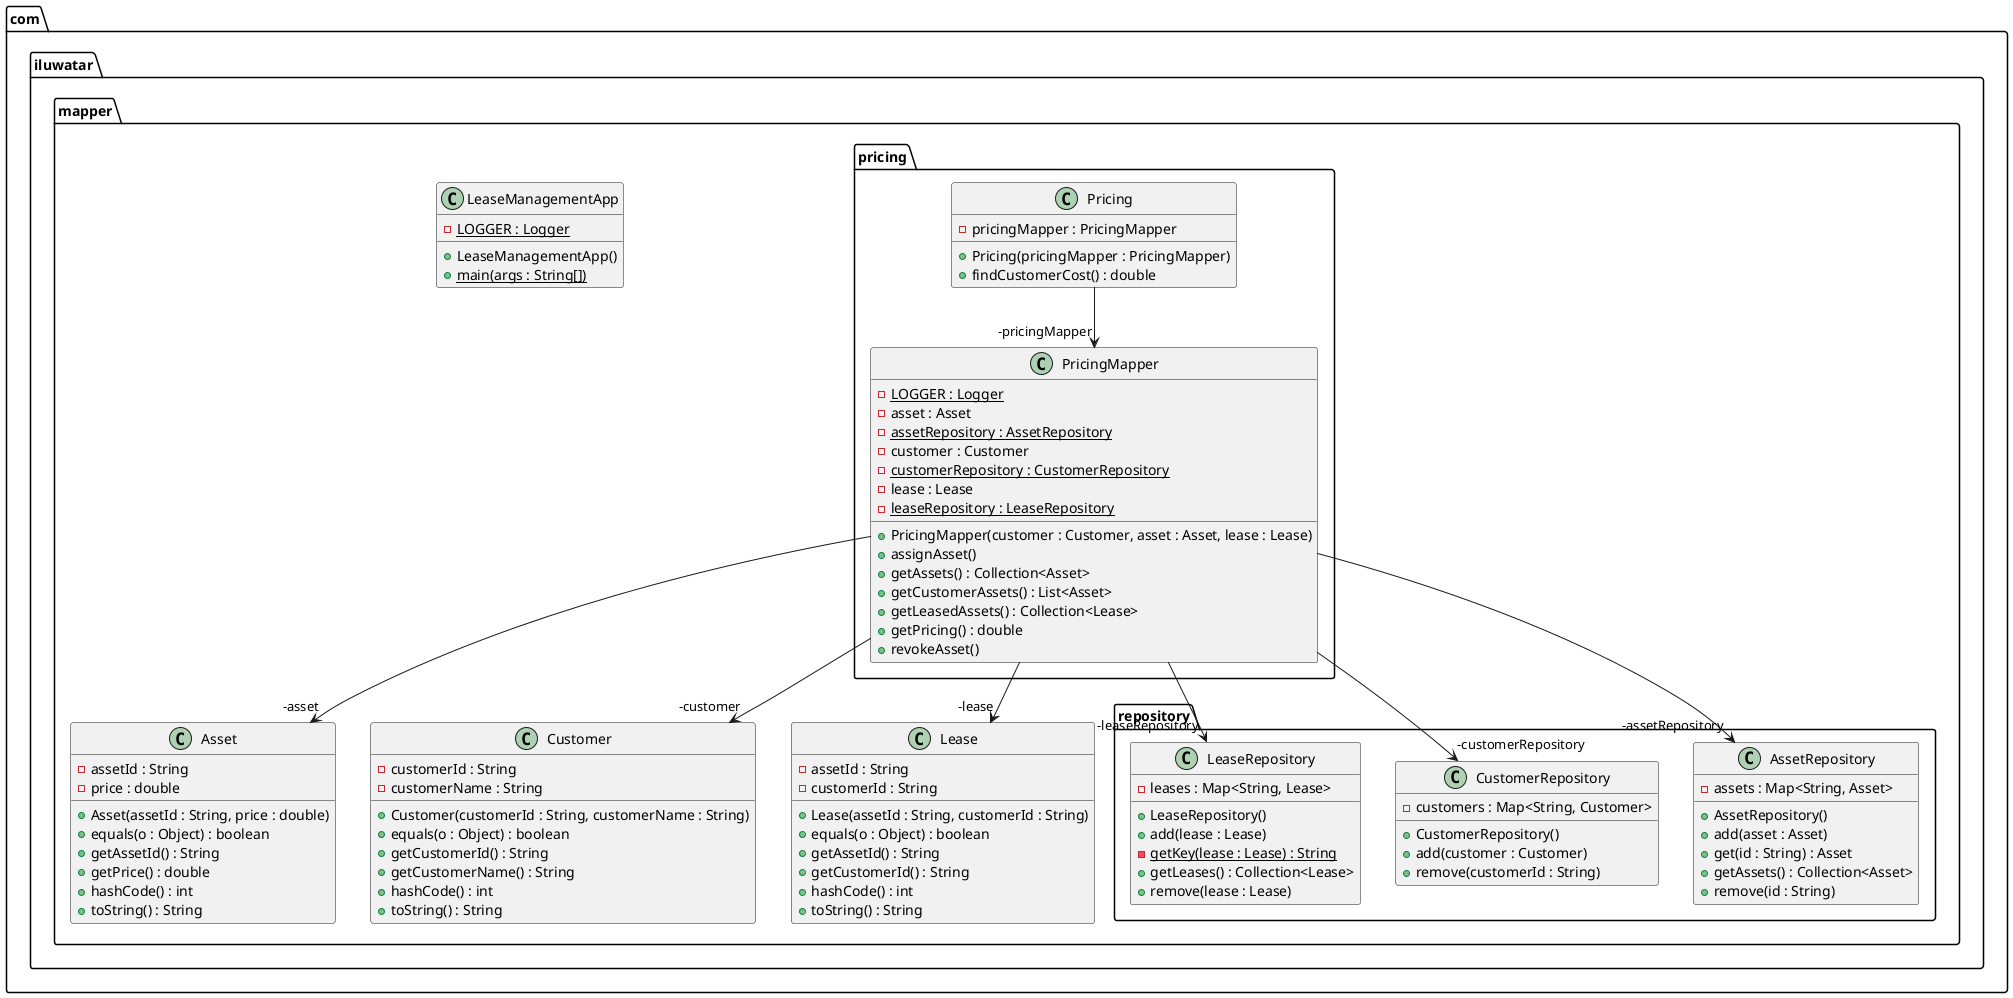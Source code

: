 @startuml
package com.iluwatar.mapper.pricing {
  class Pricing {
    - pricingMapper : PricingMapper
    + Pricing(pricingMapper : PricingMapper)
    + findCustomerCost() : double
  }
  class PricingMapper {
    - LOGGER : Logger {static}
    - asset : Asset
    - assetRepository : AssetRepository {static}
    - customer : Customer
    - customerRepository : CustomerRepository {static}
    - lease : Lease
    - leaseRepository : LeaseRepository {static}
    + PricingMapper(customer : Customer, asset : Asset, lease : Lease)
    + assignAsset()
    + getAssets() : Collection<Asset>
    + getCustomerAssets() : List<Asset>
    + getLeasedAssets() : Collection<Lease>
    + getPricing() : double
    + revokeAsset()
  }
}
package com.iluwatar.mapper {
  class Asset {
    - assetId : String
    - price : double
    + Asset(assetId : String, price : double)
    + equals(o : Object) : boolean
    + getAssetId() : String
    + getPrice() : double
    + hashCode() : int
    + toString() : String
  }
  class Customer {
    - customerId : String
    - customerName : String
    + Customer(customerId : String, customerName : String)
    + equals(o : Object) : boolean
    + getCustomerId() : String
    + getCustomerName() : String
    + hashCode() : int
    + toString() : String
  }
  class Lease {
    - assetId : String
    - customerId : String
    + Lease(assetId : String, customerId : String)
    + equals(o : Object) : boolean
    + getAssetId() : String
    + getCustomerId() : String
    + hashCode() : int
    + toString() : String
  }
  class LeaseManagementApp {
    - LOGGER : Logger {static}
    + LeaseManagementApp()
    + main(args : String[]) {static}
  }
}
package com.iluwatar.mapper.repository {
  class AssetRepository {
    - assets : Map<String, Asset>
    + AssetRepository()
    + add(asset : Asset)
    + get(id : String) : Asset
    + getAssets() : Collection<Asset>
    + remove(id : String)
  }
  class CustomerRepository {
    - customers : Map<String, Customer>
    + CustomerRepository()
    + add(customer : Customer)
    + remove(customerId : String)
  }
  class LeaseRepository {
    - leases : Map<String, Lease>
    + LeaseRepository()
    + add(lease : Lease)
    - getKey(lease : Lease) : String {static}
    + getLeases() : Collection<Lease>
    + remove(lease : Lease)
  }
}
PricingMapper -->  "-assetRepository" AssetRepository
PricingMapper -->  "-leaseRepository" LeaseRepository
PricingMapper -->  "-customerRepository" CustomerRepository
PricingMapper -->  "-asset" Asset
Pricing -->  "-pricingMapper" PricingMapper
PricingMapper -->  "-lease" Lease
PricingMapper -->  "-customer" Customer
@enduml